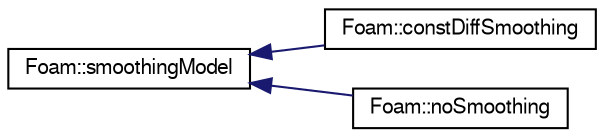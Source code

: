 digraph "Graphical Class Hierarchy"
{
  edge [fontname="FreeSans",fontsize="10",labelfontname="FreeSans",labelfontsize="10"];
  node [fontname="FreeSans",fontsize="10",shape=record];
  rankdir="LR";
  Node1 [label="Foam::smoothingModel",height=0.2,width=0.4,color="black", fillcolor="white", style="filled",URL="$classFoam_1_1smoothingModel.html"];
  Node1 -> Node2 [dir="back",color="midnightblue",fontsize="10",style="solid",fontname="FreeSans"];
  Node2 [label="Foam::constDiffSmoothing",height=0.2,width=0.4,color="black", fillcolor="white", style="filled",URL="$classFoam_1_1constDiffSmoothing.html"];
  Node1 -> Node3 [dir="back",color="midnightblue",fontsize="10",style="solid",fontname="FreeSans"];
  Node3 [label="Foam::noSmoothing",height=0.2,width=0.4,color="black", fillcolor="white", style="filled",URL="$classFoam_1_1noSmoothing.html"];
}
